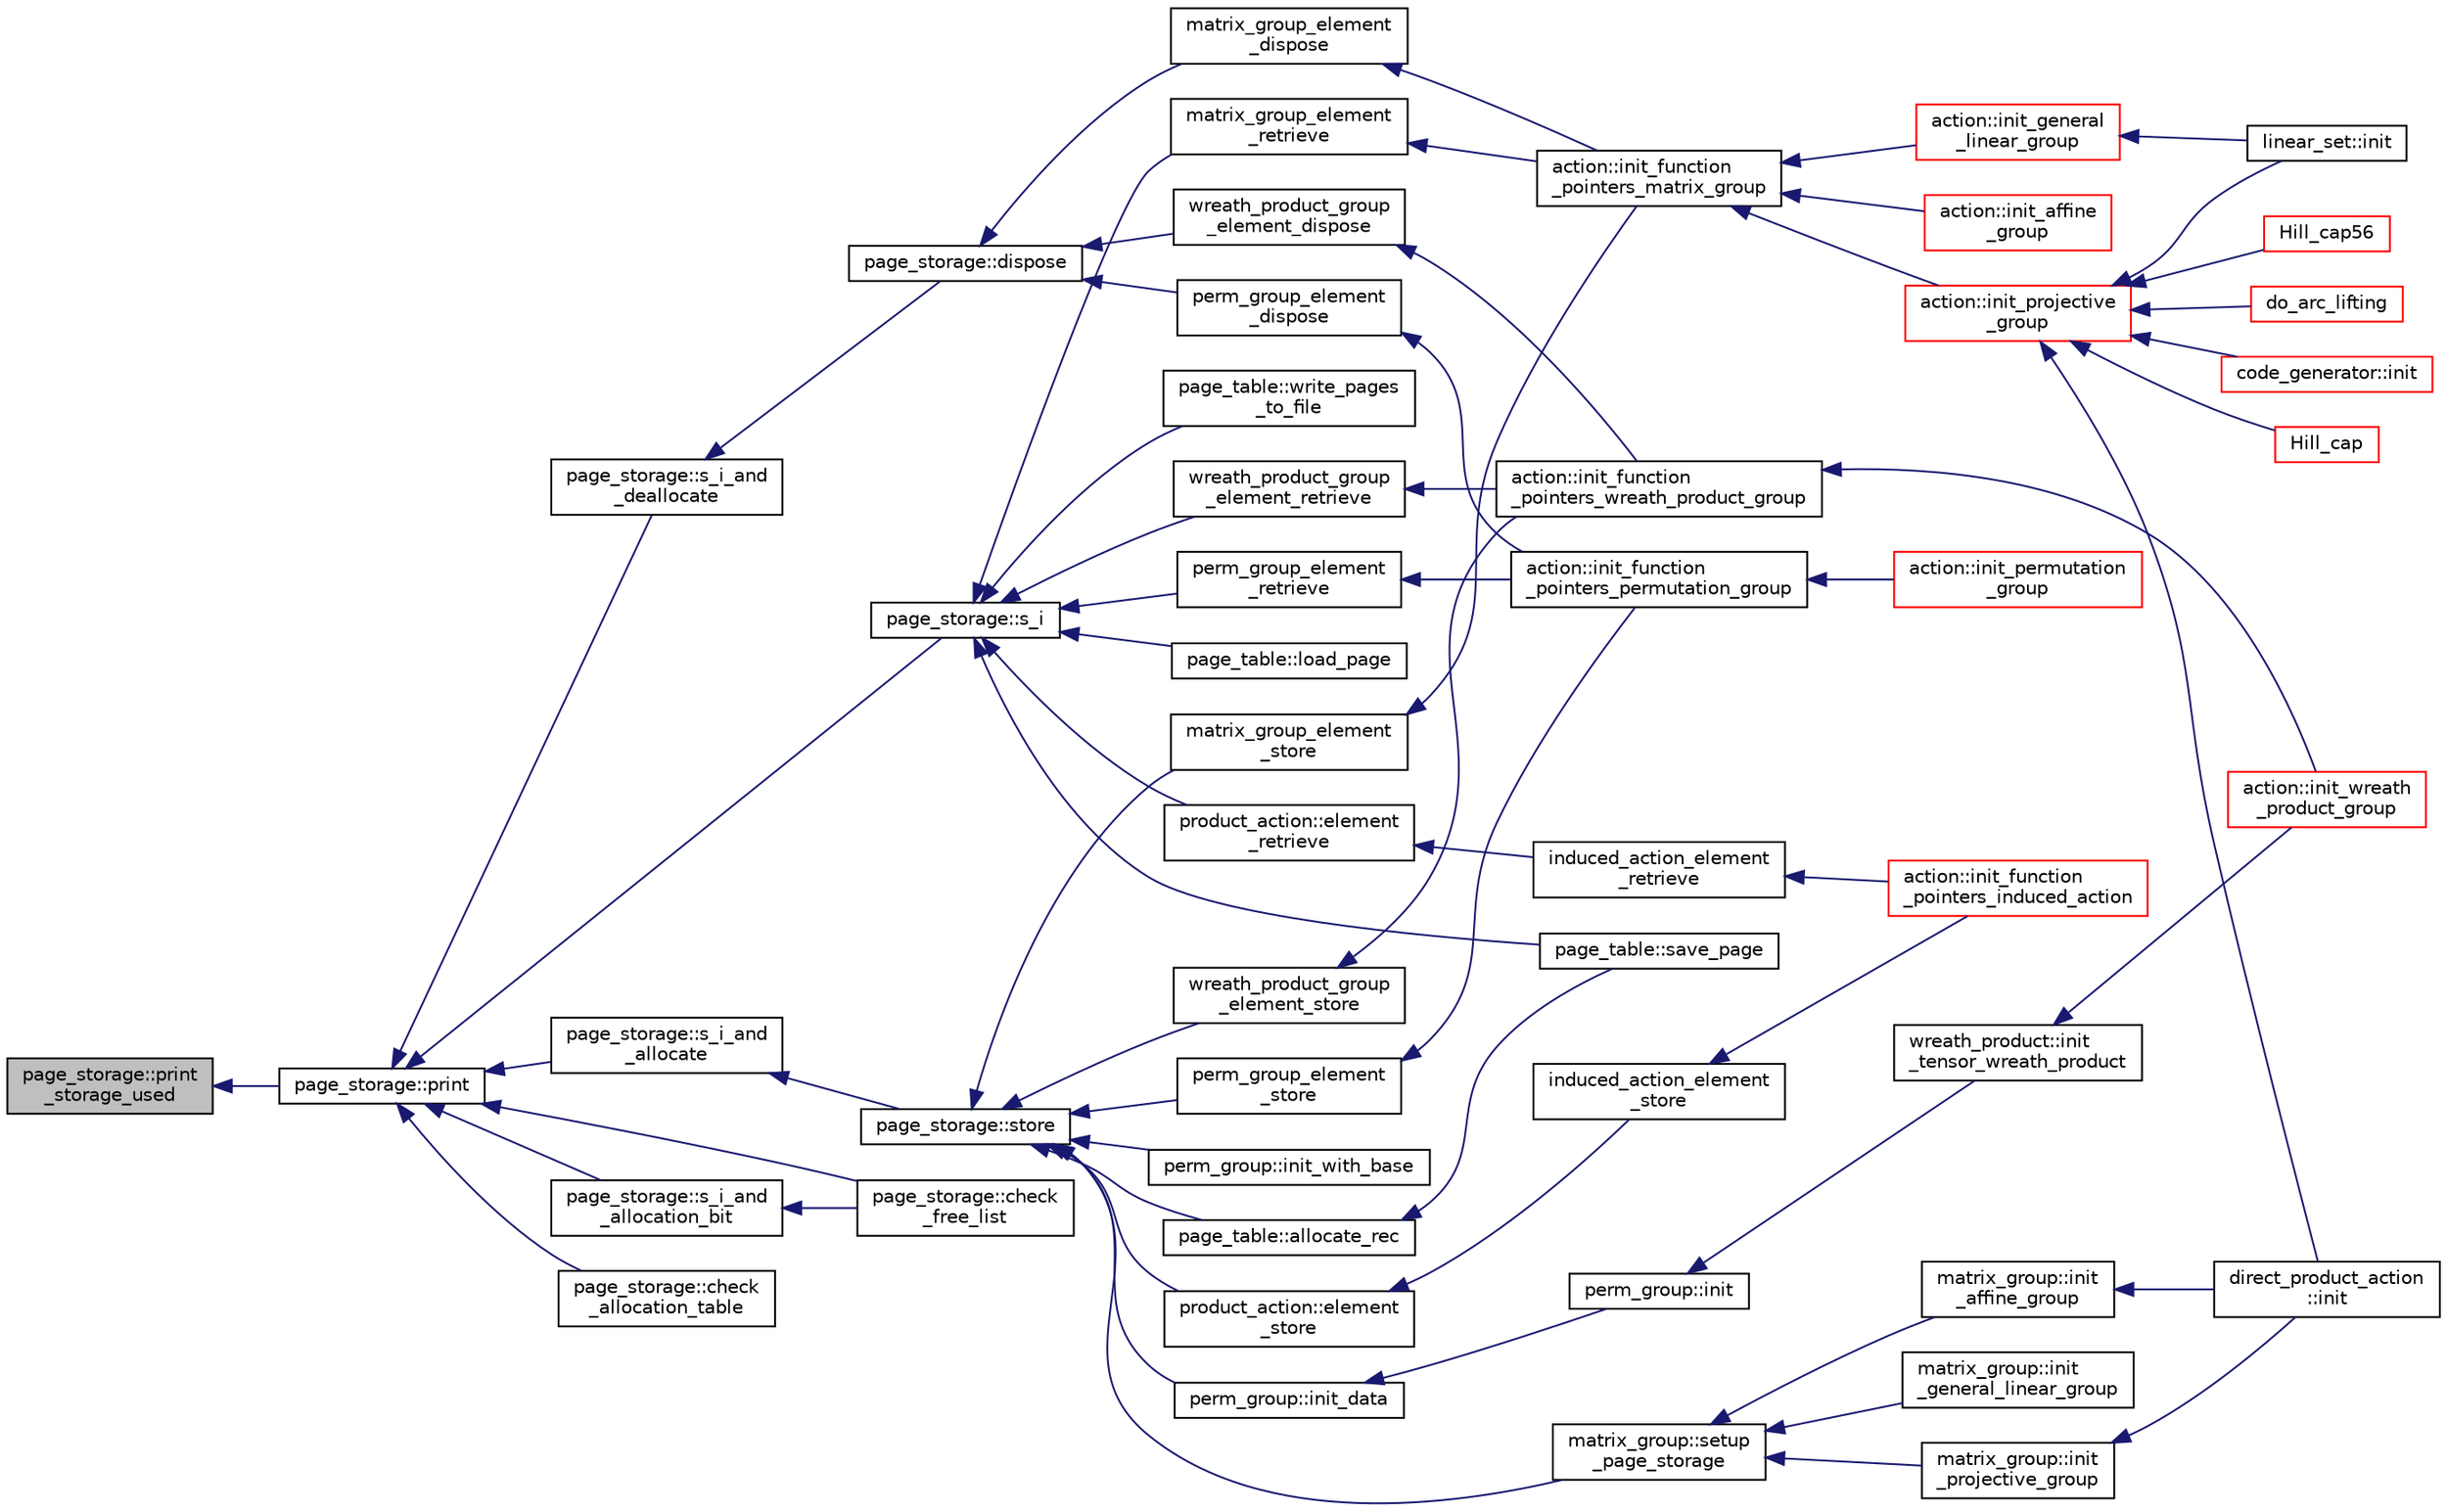 digraph "page_storage::print_storage_used"
{
  edge [fontname="Helvetica",fontsize="10",labelfontname="Helvetica",labelfontsize="10"];
  node [fontname="Helvetica",fontsize="10",shape=record];
  rankdir="LR";
  Node407 [label="page_storage::print\l_storage_used",height=0.2,width=0.4,color="black", fillcolor="grey75", style="filled", fontcolor="black"];
  Node407 -> Node408 [dir="back",color="midnightblue",fontsize="10",style="solid",fontname="Helvetica"];
  Node408 [label="page_storage::print",height=0.2,width=0.4,color="black", fillcolor="white", style="filled",URL="$dc/d72/classpage__storage.html#a61e349f7431f6e16328bcfbc7e1d5633"];
  Node408 -> Node409 [dir="back",color="midnightblue",fontsize="10",style="solid",fontname="Helvetica"];
  Node409 [label="page_storage::s_i_and\l_allocate",height=0.2,width=0.4,color="black", fillcolor="white", style="filled",URL="$dc/d72/classpage__storage.html#aa43eb1ae49a6688771f7a89cbe2cd7bf"];
  Node409 -> Node410 [dir="back",color="midnightblue",fontsize="10",style="solid",fontname="Helvetica"];
  Node410 [label="page_storage::store",height=0.2,width=0.4,color="black", fillcolor="white", style="filled",URL="$dc/d72/classpage__storage.html#a3d04ee0a97310a8211e223ccea1d2d3f"];
  Node410 -> Node411 [dir="back",color="midnightblue",fontsize="10",style="solid",fontname="Helvetica"];
  Node411 [label="page_table::allocate_rec",height=0.2,width=0.4,color="black", fillcolor="white", style="filled",URL="$db/d0e/classpage__table.html#a45e2028ce5759778964466cd67d19a21"];
  Node411 -> Node412 [dir="back",color="midnightblue",fontsize="10",style="solid",fontname="Helvetica"];
  Node412 [label="page_table::save_page",height=0.2,width=0.4,color="black", fillcolor="white", style="filled",URL="$db/d0e/classpage__table.html#a9cfaa5c50aab8724164a3fa28055fc26"];
  Node410 -> Node413 [dir="back",color="midnightblue",fontsize="10",style="solid",fontname="Helvetica"];
  Node413 [label="matrix_group_element\l_store",height=0.2,width=0.4,color="black", fillcolor="white", style="filled",URL="$da/d0a/interface__matrix__group_8_c.html#a022239b4366d52af91901716d626b518"];
  Node413 -> Node414 [dir="back",color="midnightblue",fontsize="10",style="solid",fontname="Helvetica"];
  Node414 [label="action::init_function\l_pointers_matrix_group",height=0.2,width=0.4,color="black", fillcolor="white", style="filled",URL="$d2/d86/classaction.html#a48cbc0106c21fdcb5ec74a9cf8f4e1d8"];
  Node414 -> Node415 [dir="back",color="midnightblue",fontsize="10",style="solid",fontname="Helvetica"];
  Node415 [label="action::init_projective\l_group",height=0.2,width=0.4,color="red", fillcolor="white", style="filled",URL="$d2/d86/classaction.html#ad943cb9d3828331bf5634c6dbfc31afd"];
  Node415 -> Node416 [dir="back",color="midnightblue",fontsize="10",style="solid",fontname="Helvetica"];
  Node416 [label="do_arc_lifting",height=0.2,width=0.4,color="red", fillcolor="white", style="filled",URL="$d5/d9e/arcs__orderly_8_c.html#a7367bc544c290322bdbd4545388a27a8"];
  Node415 -> Node418 [dir="back",color="midnightblue",fontsize="10",style="solid",fontname="Helvetica"];
  Node418 [label="code_generator::init",height=0.2,width=0.4,color="red", fillcolor="white", style="filled",URL="$db/d37/classcode__generator.html#acfaa1e8badf6f30255203f499b130af8"];
  Node415 -> Node420 [dir="back",color="midnightblue",fontsize="10",style="solid",fontname="Helvetica"];
  Node420 [label="direct_product_action\l::init",height=0.2,width=0.4,color="black", fillcolor="white", style="filled",URL="$d3/d78/classdirect__product__action.html#aad40060e5821c011cccaa65a5c4df64f"];
  Node415 -> Node421 [dir="back",color="midnightblue",fontsize="10",style="solid",fontname="Helvetica"];
  Node421 [label="Hill_cap",height=0.2,width=0.4,color="red", fillcolor="white", style="filled",URL="$da/d28/hill_8_c.html#a7c2543fe497e681d4b492b16ea7f933e"];
  Node415 -> Node423 [dir="back",color="midnightblue",fontsize="10",style="solid",fontname="Helvetica"];
  Node423 [label="linear_set::init",height=0.2,width=0.4,color="black", fillcolor="white", style="filled",URL="$dd/d86/classlinear__set.html#a7ab24e84423749047d5465cb15505475"];
  Node415 -> Node424 [dir="back",color="midnightblue",fontsize="10",style="solid",fontname="Helvetica"];
  Node424 [label="Hill_cap56",height=0.2,width=0.4,color="red", fillcolor="white", style="filled",URL="$df/d74/tl__geometry_8h.html#ad7fc0ff2bf8455ab25e170c6930047a6"];
  Node414 -> Node448 [dir="back",color="midnightblue",fontsize="10",style="solid",fontname="Helvetica"];
  Node448 [label="action::init_affine\l_group",height=0.2,width=0.4,color="red", fillcolor="white", style="filled",URL="$d2/d86/classaction.html#a32c0c683b3071fef19d28ca4880b568a"];
  Node414 -> Node455 [dir="back",color="midnightblue",fontsize="10",style="solid",fontname="Helvetica"];
  Node455 [label="action::init_general\l_linear_group",height=0.2,width=0.4,color="red", fillcolor="white", style="filled",URL="$d2/d86/classaction.html#a1ff1bf53f9073bfc76ff073e7af6f396"];
  Node455 -> Node423 [dir="back",color="midnightblue",fontsize="10",style="solid",fontname="Helvetica"];
  Node410 -> Node456 [dir="back",color="midnightblue",fontsize="10",style="solid",fontname="Helvetica"];
  Node456 [label="perm_group_element\l_store",height=0.2,width=0.4,color="black", fillcolor="white", style="filled",URL="$df/d36/interface__perm__group_8_c.html#a952bca01116a86ba8c2886b67d414784"];
  Node456 -> Node457 [dir="back",color="midnightblue",fontsize="10",style="solid",fontname="Helvetica"];
  Node457 [label="action::init_function\l_pointers_permutation_group",height=0.2,width=0.4,color="black", fillcolor="white", style="filled",URL="$d2/d86/classaction.html#a8e6cd4aa446047edbebe7e0702dc1f17"];
  Node457 -> Node458 [dir="back",color="midnightblue",fontsize="10",style="solid",fontname="Helvetica"];
  Node458 [label="action::init_permutation\l_group",height=0.2,width=0.4,color="red", fillcolor="white", style="filled",URL="$d2/d86/classaction.html#a339bbfc596572ec88071c5f5e0ce3f41"];
  Node410 -> Node495 [dir="back",color="midnightblue",fontsize="10",style="solid",fontname="Helvetica"];
  Node495 [label="wreath_product_group\l_element_store",height=0.2,width=0.4,color="black", fillcolor="white", style="filled",URL="$da/d12/interface__wreath__product_8_c.html#acbaacfb80dda5ce3de5603e5972b088f"];
  Node495 -> Node496 [dir="back",color="midnightblue",fontsize="10",style="solid",fontname="Helvetica"];
  Node496 [label="action::init_function\l_pointers_wreath_product_group",height=0.2,width=0.4,color="black", fillcolor="white", style="filled",URL="$d2/d86/classaction.html#a149d3bdc89556d74a4a20597f0cccdc0"];
  Node496 -> Node497 [dir="back",color="midnightblue",fontsize="10",style="solid",fontname="Helvetica"];
  Node497 [label="action::init_wreath\l_product_group",height=0.2,width=0.4,color="red", fillcolor="white", style="filled",URL="$d2/d86/classaction.html#a29d8425b266eff98677406f084ee3f86"];
  Node410 -> Node500 [dir="back",color="midnightblue",fontsize="10",style="solid",fontname="Helvetica"];
  Node500 [label="matrix_group::setup\l_page_storage",height=0.2,width=0.4,color="black", fillcolor="white", style="filled",URL="$d3/ded/classmatrix__group.html#a9752a39a870f8053562d65f9bac110a0"];
  Node500 -> Node501 [dir="back",color="midnightblue",fontsize="10",style="solid",fontname="Helvetica"];
  Node501 [label="matrix_group::init\l_projective_group",height=0.2,width=0.4,color="black", fillcolor="white", style="filled",URL="$d3/ded/classmatrix__group.html#a626286de5799c4c9e45216e735b1d233"];
  Node501 -> Node420 [dir="back",color="midnightblue",fontsize="10",style="solid",fontname="Helvetica"];
  Node500 -> Node502 [dir="back",color="midnightblue",fontsize="10",style="solid",fontname="Helvetica"];
  Node502 [label="matrix_group::init\l_affine_group",height=0.2,width=0.4,color="black", fillcolor="white", style="filled",URL="$d3/ded/classmatrix__group.html#aa278bd127d400940516c20bfe1f2f91e"];
  Node502 -> Node420 [dir="back",color="midnightblue",fontsize="10",style="solid",fontname="Helvetica"];
  Node500 -> Node503 [dir="back",color="midnightblue",fontsize="10",style="solid",fontname="Helvetica"];
  Node503 [label="matrix_group::init\l_general_linear_group",height=0.2,width=0.4,color="black", fillcolor="white", style="filled",URL="$d3/ded/classmatrix__group.html#a0aa3c4187d8504b88f9f0aa644b48b86"];
  Node410 -> Node504 [dir="back",color="midnightblue",fontsize="10",style="solid",fontname="Helvetica"];
  Node504 [label="perm_group::init_data",height=0.2,width=0.4,color="black", fillcolor="white", style="filled",URL="$df/d0a/classperm__group.html#abbcdd66714f6c380e6343d12592f0745"];
  Node504 -> Node505 [dir="back",color="midnightblue",fontsize="10",style="solid",fontname="Helvetica"];
  Node505 [label="perm_group::init",height=0.2,width=0.4,color="black", fillcolor="white", style="filled",URL="$df/d0a/classperm__group.html#aefb07e1e34c09ec498ca1ae072520b48"];
  Node505 -> Node506 [dir="back",color="midnightblue",fontsize="10",style="solid",fontname="Helvetica"];
  Node506 [label="wreath_product::init\l_tensor_wreath_product",height=0.2,width=0.4,color="black", fillcolor="white", style="filled",URL="$d8/dfa/classwreath__product.html#abab9a46886db102826e2ca2c1bfc39de"];
  Node506 -> Node497 [dir="back",color="midnightblue",fontsize="10",style="solid",fontname="Helvetica"];
  Node410 -> Node507 [dir="back",color="midnightblue",fontsize="10",style="solid",fontname="Helvetica"];
  Node507 [label="perm_group::init_with_base",height=0.2,width=0.4,color="black", fillcolor="white", style="filled",URL="$df/d0a/classperm__group.html#aa02263e401019788ab97480d11590f9a"];
  Node410 -> Node508 [dir="back",color="midnightblue",fontsize="10",style="solid",fontname="Helvetica"];
  Node508 [label="product_action::element\l_store",height=0.2,width=0.4,color="black", fillcolor="white", style="filled",URL="$d8/d74/classproduct__action.html#af09e17711565cdfb825fa56a8ee06809"];
  Node508 -> Node509 [dir="back",color="midnightblue",fontsize="10",style="solid",fontname="Helvetica"];
  Node509 [label="induced_action_element\l_store",height=0.2,width=0.4,color="black", fillcolor="white", style="filled",URL="$d3/d27/interface_8_c.html#a23d42fb239ba7e886b1fb9fc96f1a3be"];
  Node509 -> Node510 [dir="back",color="midnightblue",fontsize="10",style="solid",fontname="Helvetica"];
  Node510 [label="action::init_function\l_pointers_induced_action",height=0.2,width=0.4,color="red", fillcolor="white", style="filled",URL="$d2/d86/classaction.html#a3b9287d084b24f7a3b9532a7589c58de"];
  Node408 -> Node667 [dir="back",color="midnightblue",fontsize="10",style="solid",fontname="Helvetica"];
  Node667 [label="page_storage::s_i_and\l_deallocate",height=0.2,width=0.4,color="black", fillcolor="white", style="filled",URL="$dc/d72/classpage__storage.html#afbc8bf4d074acbe4bcc76ddad78793d8"];
  Node667 -> Node668 [dir="back",color="midnightblue",fontsize="10",style="solid",fontname="Helvetica"];
  Node668 [label="page_storage::dispose",height=0.2,width=0.4,color="black", fillcolor="white", style="filled",URL="$dc/d72/classpage__storage.html#a10a87bab5f2aac2f4ddf3ebe84cf897a"];
  Node668 -> Node669 [dir="back",color="midnightblue",fontsize="10",style="solid",fontname="Helvetica"];
  Node669 [label="matrix_group_element\l_dispose",height=0.2,width=0.4,color="black", fillcolor="white", style="filled",URL="$da/d0a/interface__matrix__group_8_c.html#a28120d2087dc07bb997d1aa89319f8fc"];
  Node669 -> Node414 [dir="back",color="midnightblue",fontsize="10",style="solid",fontname="Helvetica"];
  Node668 -> Node670 [dir="back",color="midnightblue",fontsize="10",style="solid",fontname="Helvetica"];
  Node670 [label="perm_group_element\l_dispose",height=0.2,width=0.4,color="black", fillcolor="white", style="filled",URL="$df/d36/interface__perm__group_8_c.html#a7acd913c897a8bbbc47e4e4f1a63a6c2"];
  Node670 -> Node457 [dir="back",color="midnightblue",fontsize="10",style="solid",fontname="Helvetica"];
  Node668 -> Node671 [dir="back",color="midnightblue",fontsize="10",style="solid",fontname="Helvetica"];
  Node671 [label="wreath_product_group\l_element_dispose",height=0.2,width=0.4,color="black", fillcolor="white", style="filled",URL="$da/d12/interface__wreath__product_8_c.html#a9136b8542f4b9a26e00a6d72261c8894"];
  Node671 -> Node496 [dir="back",color="midnightblue",fontsize="10",style="solid",fontname="Helvetica"];
  Node408 -> Node672 [dir="back",color="midnightblue",fontsize="10",style="solid",fontname="Helvetica"];
  Node672 [label="page_storage::s_i",height=0.2,width=0.4,color="black", fillcolor="white", style="filled",URL="$dc/d72/classpage__storage.html#aab89cc6a99b0a56d04255ae00e9a0849"];
  Node672 -> Node412 [dir="back",color="midnightblue",fontsize="10",style="solid",fontname="Helvetica"];
  Node672 -> Node673 [dir="back",color="midnightblue",fontsize="10",style="solid",fontname="Helvetica"];
  Node673 [label="page_table::load_page",height=0.2,width=0.4,color="black", fillcolor="white", style="filled",URL="$db/d0e/classpage__table.html#ac18edf8272923c6bbcff0f38a8527f26"];
  Node672 -> Node674 [dir="back",color="midnightblue",fontsize="10",style="solid",fontname="Helvetica"];
  Node674 [label="page_table::write_pages\l_to_file",height=0.2,width=0.4,color="black", fillcolor="white", style="filled",URL="$db/d0e/classpage__table.html#a5057f7a8f18b9aec4d4ac739ed18605e"];
  Node672 -> Node675 [dir="back",color="midnightblue",fontsize="10",style="solid",fontname="Helvetica"];
  Node675 [label="matrix_group_element\l_retrieve",height=0.2,width=0.4,color="black", fillcolor="white", style="filled",URL="$da/d0a/interface__matrix__group_8_c.html#aefc74c0503168b62ff732d3cc131fdc6"];
  Node675 -> Node414 [dir="back",color="midnightblue",fontsize="10",style="solid",fontname="Helvetica"];
  Node672 -> Node676 [dir="back",color="midnightblue",fontsize="10",style="solid",fontname="Helvetica"];
  Node676 [label="perm_group_element\l_retrieve",height=0.2,width=0.4,color="black", fillcolor="white", style="filled",URL="$df/d36/interface__perm__group_8_c.html#a4c8b92d581a75f0483bb37760e752430"];
  Node676 -> Node457 [dir="back",color="midnightblue",fontsize="10",style="solid",fontname="Helvetica"];
  Node672 -> Node677 [dir="back",color="midnightblue",fontsize="10",style="solid",fontname="Helvetica"];
  Node677 [label="wreath_product_group\l_element_retrieve",height=0.2,width=0.4,color="black", fillcolor="white", style="filled",URL="$da/d12/interface__wreath__product_8_c.html#a743bb8e8a8cdf4f44f6591c96636ac3f"];
  Node677 -> Node496 [dir="back",color="midnightblue",fontsize="10",style="solid",fontname="Helvetica"];
  Node672 -> Node678 [dir="back",color="midnightblue",fontsize="10",style="solid",fontname="Helvetica"];
  Node678 [label="product_action::element\l_retrieve",height=0.2,width=0.4,color="black", fillcolor="white", style="filled",URL="$d8/d74/classproduct__action.html#a041a4664ba3099321a2aaf0e9c70a8a2"];
  Node678 -> Node679 [dir="back",color="midnightblue",fontsize="10",style="solid",fontname="Helvetica"];
  Node679 [label="induced_action_element\l_retrieve",height=0.2,width=0.4,color="black", fillcolor="white", style="filled",URL="$d3/d27/interface_8_c.html#a9e51f4ab67af75d0a12a3eb7f211a5b4"];
  Node679 -> Node510 [dir="back",color="midnightblue",fontsize="10",style="solid",fontname="Helvetica"];
  Node408 -> Node680 [dir="back",color="midnightblue",fontsize="10",style="solid",fontname="Helvetica"];
  Node680 [label="page_storage::s_i_and\l_allocation_bit",height=0.2,width=0.4,color="black", fillcolor="white", style="filled",URL="$dc/d72/classpage__storage.html#a5cd93495561a44c9c4bea8b8eef184cf"];
  Node680 -> Node681 [dir="back",color="midnightblue",fontsize="10",style="solid",fontname="Helvetica"];
  Node681 [label="page_storage::check\l_free_list",height=0.2,width=0.4,color="black", fillcolor="white", style="filled",URL="$dc/d72/classpage__storage.html#ada67dcd3273a8dff795eb8d8e60aa996"];
  Node408 -> Node682 [dir="back",color="midnightblue",fontsize="10",style="solid",fontname="Helvetica"];
  Node682 [label="page_storage::check\l_allocation_table",height=0.2,width=0.4,color="black", fillcolor="white", style="filled",URL="$dc/d72/classpage__storage.html#afd9fbd4ce71baa0b605f61d53dbab6ea"];
  Node408 -> Node681 [dir="back",color="midnightblue",fontsize="10",style="solid",fontname="Helvetica"];
}
